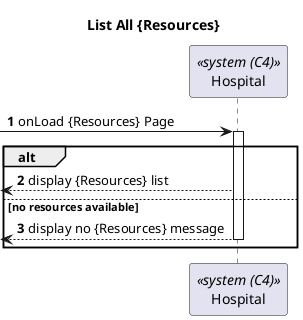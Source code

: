 @startuml Process View - Level 1

autonumber
skinparam packageStyle rect

title List All {Resources}

participant "Hospital" as H <<system (C4)>>

-> H:  onLoad {Resources} Page

activate H

alt

  <-- H: display {Resources} list

else no resources available

  <-- H: display no {Resources} message

deactivate H
end

@enduml